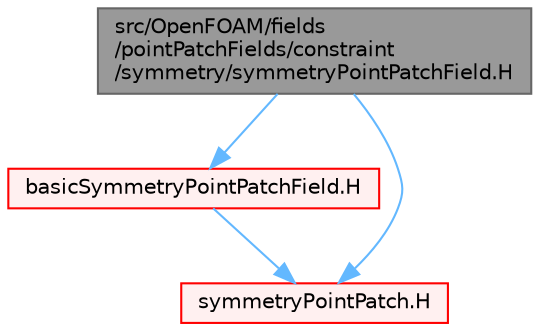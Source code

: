 digraph "src/OpenFOAM/fields/pointPatchFields/constraint/symmetry/symmetryPointPatchField.H"
{
 // LATEX_PDF_SIZE
  bgcolor="transparent";
  edge [fontname=Helvetica,fontsize=10,labelfontname=Helvetica,labelfontsize=10];
  node [fontname=Helvetica,fontsize=10,shape=box,height=0.2,width=0.4];
  Node1 [id="Node000001",label="src/OpenFOAM/fields\l/pointPatchFields/constraint\l/symmetry/symmetryPointPatchField.H",height=0.2,width=0.4,color="gray40", fillcolor="grey60", style="filled", fontcolor="black",tooltip=" "];
  Node1 -> Node2 [id="edge1_Node000001_Node000002",color="steelblue1",style="solid",tooltip=" "];
  Node2 [id="Node000002",label="basicSymmetryPointPatchField.H",height=0.2,width=0.4,color="red", fillcolor="#FFF0F0", style="filled",URL="$basicSymmetryPointPatchField_8H.html",tooltip=" "];
  Node2 -> Node238 [id="edge2_Node000002_Node000238",color="steelblue1",style="solid",tooltip=" "];
  Node238 [id="Node000238",label="symmetryPointPatch.H",height=0.2,width=0.4,color="red", fillcolor="#FFF0F0", style="filled",URL="$symmetryPointPatch_8H.html",tooltip=" "];
  Node1 -> Node238 [id="edge3_Node000001_Node000238",color="steelblue1",style="solid",tooltip=" "];
}
